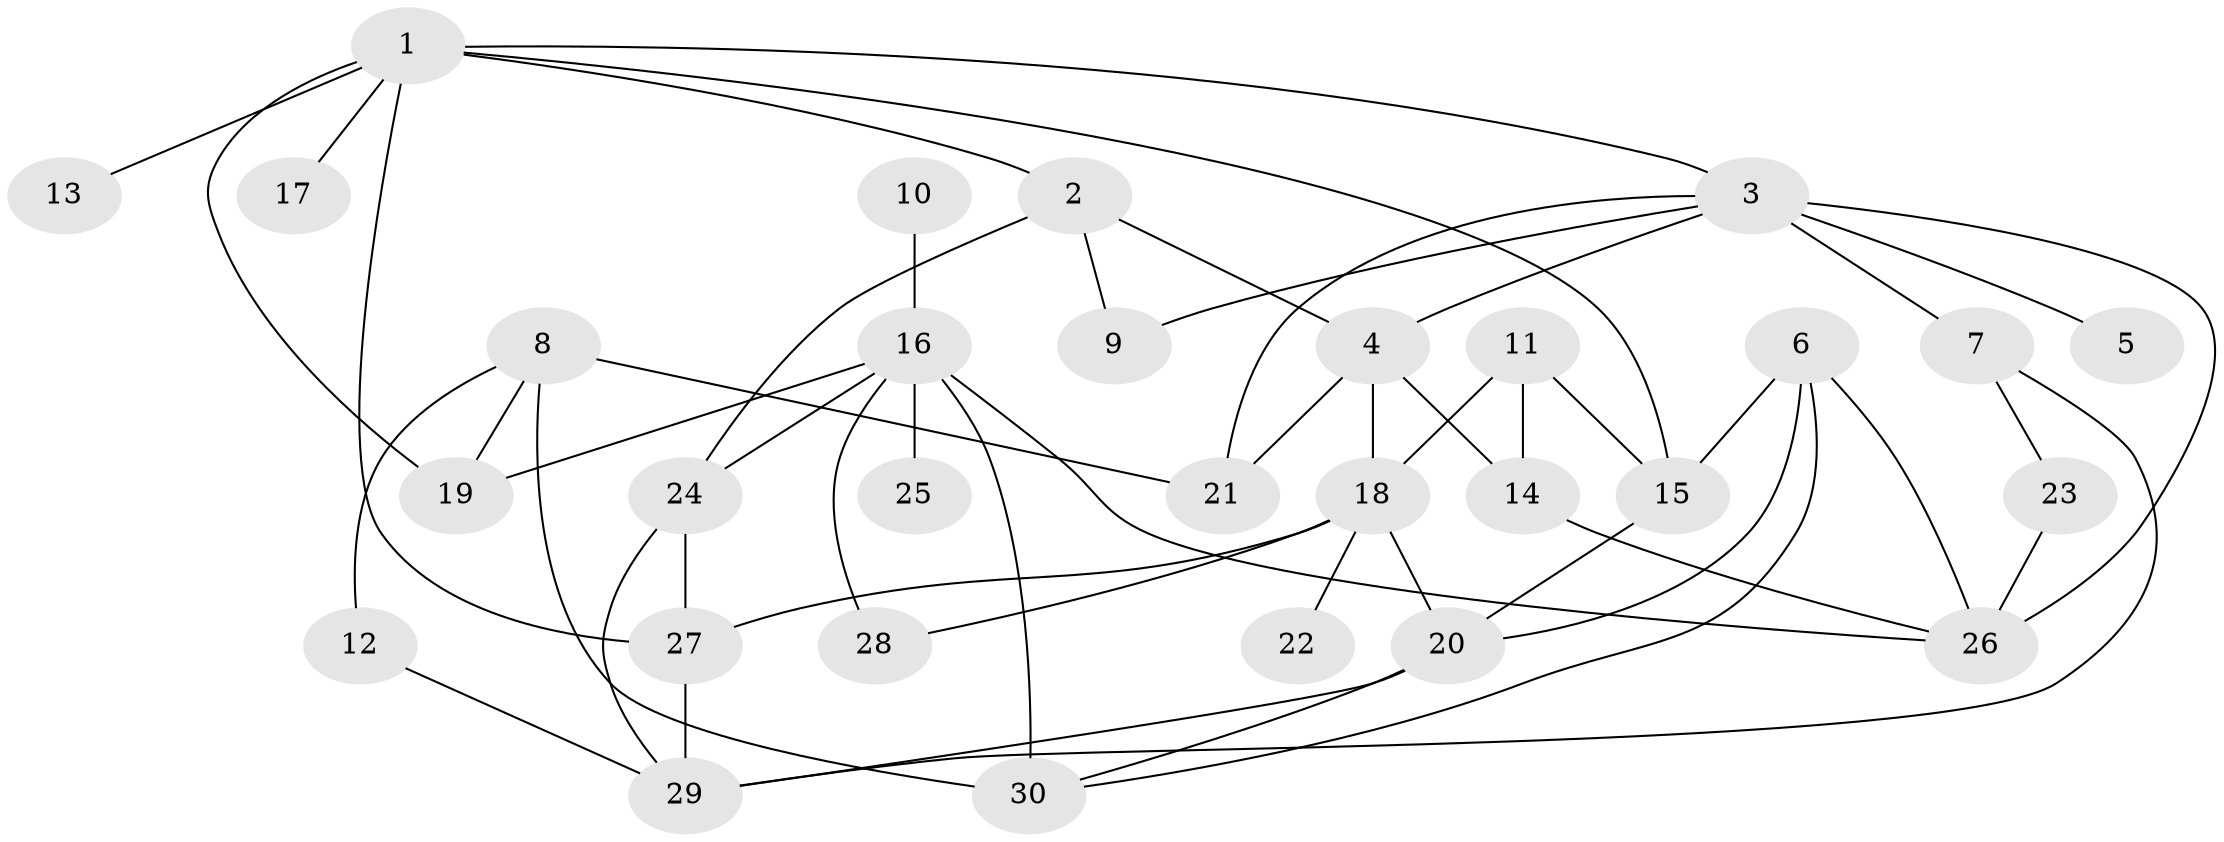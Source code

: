 // original degree distribution, {6: 0.05084745762711865, 3: 0.13559322033898305, 4: 0.1694915254237288, 7: 0.01694915254237288, 2: 0.3728813559322034, 5: 0.0847457627118644, 1: 0.1694915254237288}
// Generated by graph-tools (version 1.1) at 2025/49/03/09/25 03:49:15]
// undirected, 30 vertices, 52 edges
graph export_dot {
graph [start="1"]
  node [color=gray90,style=filled];
  1;
  2;
  3;
  4;
  5;
  6;
  7;
  8;
  9;
  10;
  11;
  12;
  13;
  14;
  15;
  16;
  17;
  18;
  19;
  20;
  21;
  22;
  23;
  24;
  25;
  26;
  27;
  28;
  29;
  30;
  1 -- 2 [weight=1.0];
  1 -- 3 [weight=1.0];
  1 -- 13 [weight=1.0];
  1 -- 15 [weight=1.0];
  1 -- 17 [weight=1.0];
  1 -- 19 [weight=1.0];
  1 -- 27 [weight=1.0];
  2 -- 4 [weight=1.0];
  2 -- 9 [weight=1.0];
  2 -- 24 [weight=1.0];
  3 -- 4 [weight=1.0];
  3 -- 5 [weight=1.0];
  3 -- 7 [weight=1.0];
  3 -- 9 [weight=1.0];
  3 -- 21 [weight=1.0];
  3 -- 26 [weight=1.0];
  4 -- 14 [weight=1.0];
  4 -- 18 [weight=1.0];
  4 -- 21 [weight=1.0];
  6 -- 15 [weight=1.0];
  6 -- 20 [weight=1.0];
  6 -- 26 [weight=1.0];
  6 -- 30 [weight=1.0];
  7 -- 23 [weight=1.0];
  7 -- 29 [weight=1.0];
  8 -- 12 [weight=1.0];
  8 -- 19 [weight=1.0];
  8 -- 21 [weight=1.0];
  8 -- 30 [weight=1.0];
  10 -- 16 [weight=1.0];
  11 -- 14 [weight=1.0];
  11 -- 15 [weight=1.0];
  11 -- 18 [weight=1.0];
  12 -- 29 [weight=1.0];
  14 -- 26 [weight=1.0];
  15 -- 20 [weight=1.0];
  16 -- 19 [weight=1.0];
  16 -- 24 [weight=1.0];
  16 -- 25 [weight=2.0];
  16 -- 26 [weight=2.0];
  16 -- 28 [weight=1.0];
  16 -- 30 [weight=2.0];
  18 -- 20 [weight=1.0];
  18 -- 22 [weight=1.0];
  18 -- 27 [weight=1.0];
  18 -- 28 [weight=1.0];
  20 -- 29 [weight=1.0];
  20 -- 30 [weight=1.0];
  23 -- 26 [weight=1.0];
  24 -- 27 [weight=1.0];
  24 -- 29 [weight=1.0];
  27 -- 29 [weight=1.0];
}
